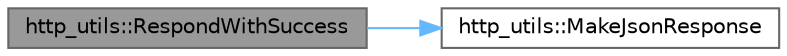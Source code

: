 digraph "http_utils::RespondWithSuccess"
{
 // LATEX_PDF_SIZE
  bgcolor="transparent";
  edge [fontname=Helvetica,fontsize=10,labelfontname=Helvetica,labelfontsize=10];
  node [fontname=Helvetica,fontsize=10,shape=box,height=0.2,width=0.4];
  rankdir="LR";
  Node1 [id="Node000001",label="http_utils::RespondWithSuccess",height=0.2,width=0.4,color="gray40", fillcolor="grey60", style="filled", fontcolor="black",tooltip="Отправляет успешный HTTP-ответ с сообщением в формате JSON."];
  Node1 -> Node2 [id="edge1_Node000001_Node000002",color="steelblue1",style="solid",tooltip=" "];
  Node2 [id="Node000002",label="http_utils::MakeJsonResponse",height=0.2,width=0.4,color="grey40", fillcolor="white", style="filled",URL="$namespacehttp__utils.html#ae88b54a4ec39b4c1088548fb1a716037",tooltip="Создает HTTP-ответ в формате JSON."];
}
